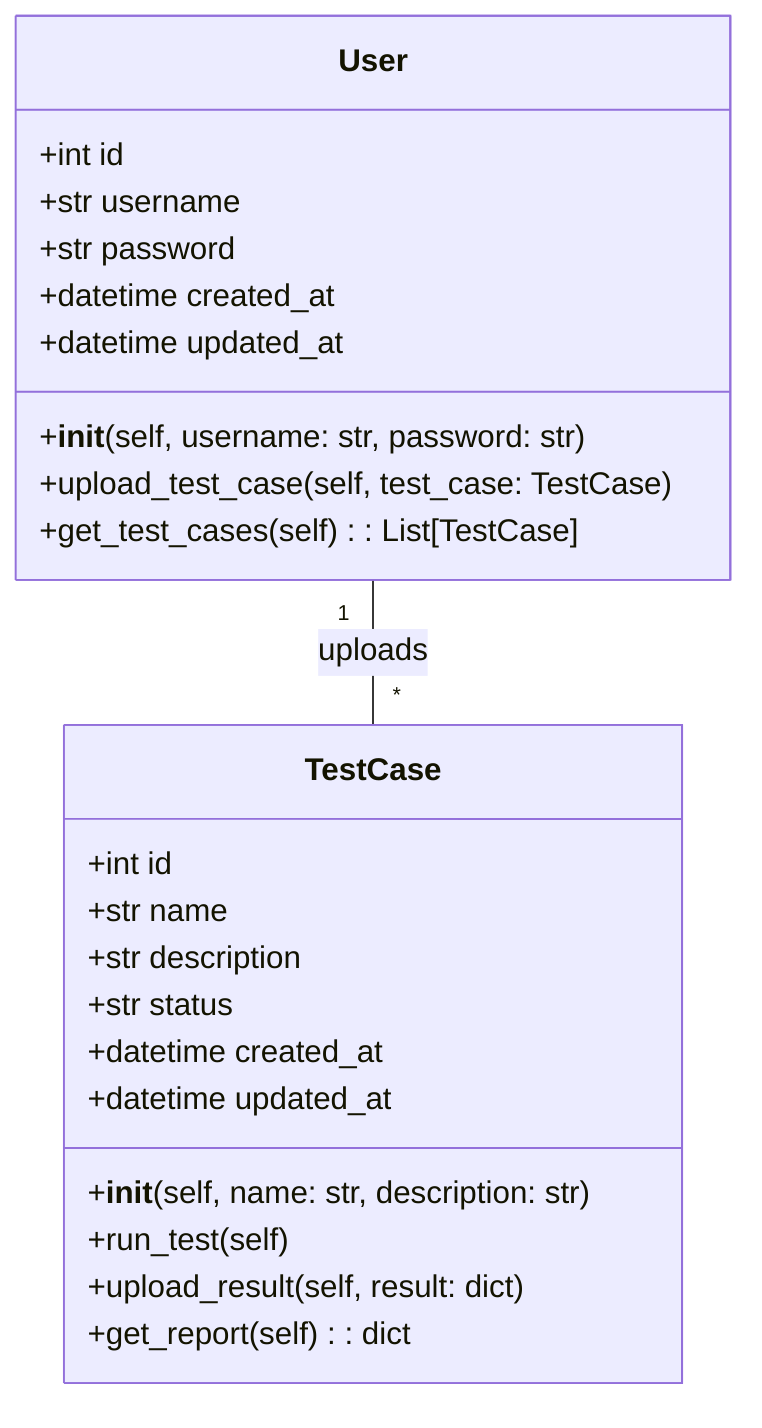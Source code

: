 classDiagram
    class TestCase{
        +int id
        +str name
        +str description
        +str status
        +datetime created_at
        +datetime updated_at
        +__init__(self, name: str, description: str)
        +run_test(self)
        +upload_result(self, result: dict)
        +get_report(self) : dict
    }
    class User{
        +int id
        +str username
        +str password
        +datetime created_at
        +datetime updated_at
        +__init__(self, username: str, password: str)
        +upload_test_case(self, test_case: TestCase)
        +get_test_cases(self) : List[TestCase]
    }
    User "1" -- "*" TestCase: uploads